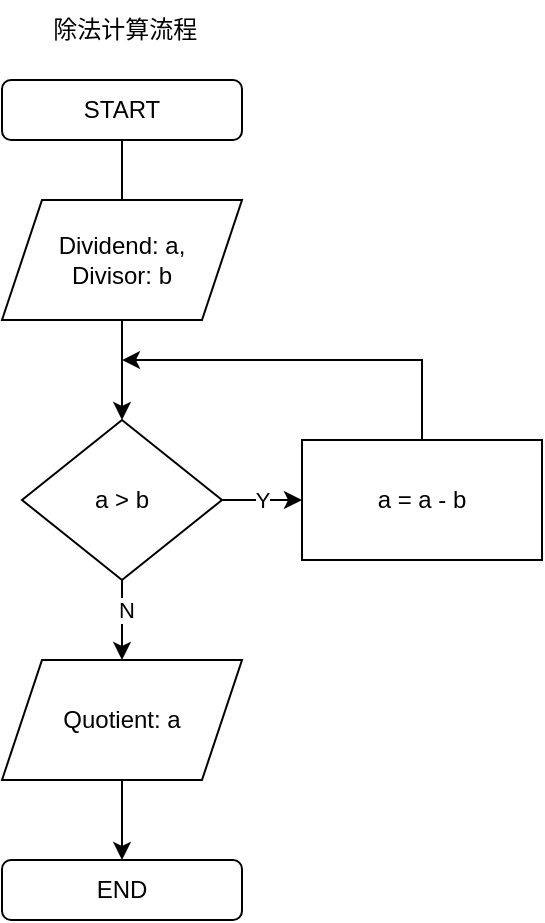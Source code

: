 <mxfile version="21.6.9" type="github">
  <diagram name="Page-1" id="kkHc22WoZiGgt545peDv">
    <mxGraphModel dx="989" dy="517" grid="1" gridSize="10" guides="1" tooltips="1" connect="1" arrows="1" fold="1" page="1" pageScale="1" pageWidth="850" pageHeight="1100" math="0" shadow="0">
      <root>
        <mxCell id="0" />
        <mxCell id="1" parent="0" />
        <mxCell id="ySk4X-cWn8bUDhclHcyJ-9" value="" style="edgeStyle=orthogonalEdgeStyle;rounded=0;orthogonalLoop=1;jettySize=auto;html=1;" edge="1" parent="1" source="eaTFEaRX8SG-pythhIeR-1" target="ySk4X-cWn8bUDhclHcyJ-3">
          <mxGeometry relative="1" as="geometry" />
        </mxCell>
        <mxCell id="eaTFEaRX8SG-pythhIeR-1" value="START" style="rounded=1;whiteSpace=wrap;html=1;" parent="1" vertex="1">
          <mxGeometry x="350" y="40" width="120" height="30" as="geometry" />
        </mxCell>
        <mxCell id="ySk4X-cWn8bUDhclHcyJ-1" value="Dividend: a, &lt;br&gt;Divisor: b" style="shape=parallelogram;perimeter=parallelogramPerimeter;whiteSpace=wrap;html=1;fixedSize=1;" vertex="1" parent="1">
          <mxGeometry x="350" y="100" width="120" height="60" as="geometry" />
        </mxCell>
        <mxCell id="ySk4X-cWn8bUDhclHcyJ-11" value="" style="edgeStyle=orthogonalEdgeStyle;rounded=0;orthogonalLoop=1;jettySize=auto;html=1;" edge="1" parent="1" source="ySk4X-cWn8bUDhclHcyJ-3" target="ySk4X-cWn8bUDhclHcyJ-10">
          <mxGeometry relative="1" as="geometry" />
        </mxCell>
        <mxCell id="ySk4X-cWn8bUDhclHcyJ-12" value="Y" style="edgeLabel;html=1;align=center;verticalAlign=middle;resizable=0;points=[];" vertex="1" connectable="0" parent="ySk4X-cWn8bUDhclHcyJ-11">
          <mxGeometry x="-0.011" relative="1" as="geometry">
            <mxPoint as="offset" />
          </mxGeometry>
        </mxCell>
        <mxCell id="ySk4X-cWn8bUDhclHcyJ-17" value="" style="edgeStyle=orthogonalEdgeStyle;rounded=0;orthogonalLoop=1;jettySize=auto;html=1;" edge="1" parent="1" source="ySk4X-cWn8bUDhclHcyJ-3" target="ySk4X-cWn8bUDhclHcyJ-16">
          <mxGeometry relative="1" as="geometry" />
        </mxCell>
        <mxCell id="ySk4X-cWn8bUDhclHcyJ-21" value="N" style="edgeLabel;html=1;align=center;verticalAlign=middle;resizable=0;points=[];" vertex="1" connectable="0" parent="ySk4X-cWn8bUDhclHcyJ-17">
          <mxGeometry x="-0.281" y="2" relative="1" as="geometry">
            <mxPoint as="offset" />
          </mxGeometry>
        </mxCell>
        <mxCell id="ySk4X-cWn8bUDhclHcyJ-3" value="a &amp;gt; b" style="rhombus;whiteSpace=wrap;html=1;" vertex="1" parent="1">
          <mxGeometry x="360" y="210" width="100" height="80" as="geometry" />
        </mxCell>
        <mxCell id="ySk4X-cWn8bUDhclHcyJ-18" style="edgeStyle=orthogonalEdgeStyle;rounded=0;orthogonalLoop=1;jettySize=auto;html=1;exitX=0.5;exitY=0;exitDx=0;exitDy=0;" edge="1" parent="1" source="ySk4X-cWn8bUDhclHcyJ-10">
          <mxGeometry relative="1" as="geometry">
            <mxPoint x="410" y="180.03" as="targetPoint" />
            <mxPoint x="559.966" y="230.03" as="sourcePoint" />
            <Array as="points">
              <mxPoint x="560" y="180" />
            </Array>
          </mxGeometry>
        </mxCell>
        <mxCell id="ySk4X-cWn8bUDhclHcyJ-10" value="a = a - b" style="whiteSpace=wrap;html=1;" vertex="1" parent="1">
          <mxGeometry x="500" y="220" width="120" height="60" as="geometry" />
        </mxCell>
        <mxCell id="ySk4X-cWn8bUDhclHcyJ-20" value="" style="edgeStyle=orthogonalEdgeStyle;rounded=0;orthogonalLoop=1;jettySize=auto;html=1;" edge="1" parent="1" source="ySk4X-cWn8bUDhclHcyJ-16" target="ySk4X-cWn8bUDhclHcyJ-19">
          <mxGeometry relative="1" as="geometry" />
        </mxCell>
        <mxCell id="ySk4X-cWn8bUDhclHcyJ-16" value="Quotient: a" style="shape=parallelogram;perimeter=parallelogramPerimeter;whiteSpace=wrap;html=1;fixedSize=1;" vertex="1" parent="1">
          <mxGeometry x="350" y="330" width="120" height="60" as="geometry" />
        </mxCell>
        <mxCell id="ySk4X-cWn8bUDhclHcyJ-19" value="END" style="rounded=1;whiteSpace=wrap;html=1;" vertex="1" parent="1">
          <mxGeometry x="350" y="430" width="120" height="30" as="geometry" />
        </mxCell>
        <mxCell id="ySk4X-cWn8bUDhclHcyJ-22" value="&amp;nbsp;除法计算流程" style="text;html=1;strokeColor=none;fillColor=none;align=center;verticalAlign=middle;whiteSpace=wrap;rounded=0;" vertex="1" parent="1">
          <mxGeometry x="365" width="90" height="30" as="geometry" />
        </mxCell>
      </root>
    </mxGraphModel>
  </diagram>
</mxfile>
